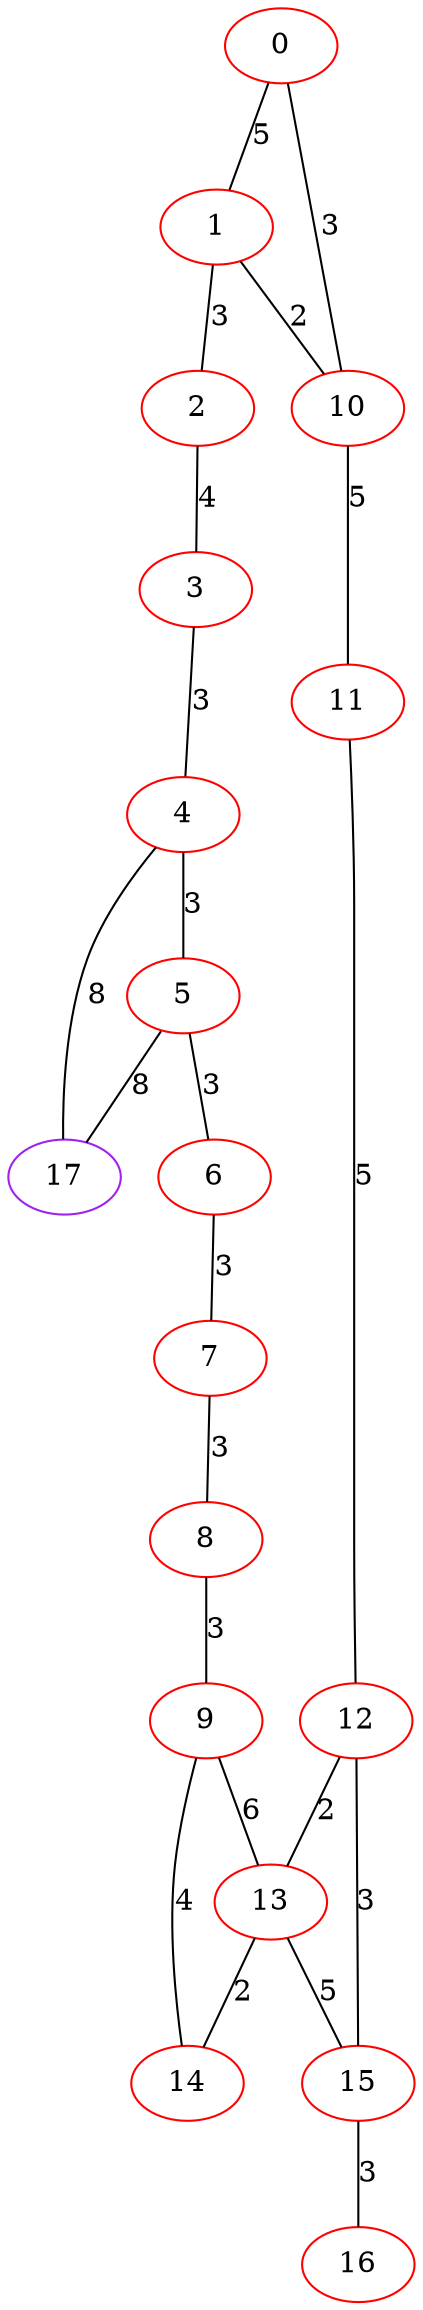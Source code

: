 graph "" {
0 [color=red, weight=1];
1 [color=red, weight=1];
2 [color=red, weight=1];
3 [color=red, weight=1];
4 [color=red, weight=1];
5 [color=red, weight=1];
6 [color=red, weight=1];
7 [color=red, weight=1];
8 [color=red, weight=1];
9 [color=red, weight=1];
10 [color=red, weight=1];
11 [color=red, weight=1];
12 [color=red, weight=1];
13 [color=red, weight=1];
14 [color=red, weight=1];
15 [color=red, weight=1];
16 [color=red, weight=1];
17 [color=purple, weight=4];
0 -- 1  [key=0, label=5];
0 -- 10  [key=0, label=3];
1 -- 2  [key=0, label=3];
1 -- 10  [key=0, label=2];
2 -- 3  [key=0, label=4];
3 -- 4  [key=0, label=3];
4 -- 17  [key=0, label=8];
4 -- 5  [key=0, label=3];
5 -- 17  [key=0, label=8];
5 -- 6  [key=0, label=3];
6 -- 7  [key=0, label=3];
7 -- 8  [key=0, label=3];
8 -- 9  [key=0, label=3];
9 -- 13  [key=0, label=6];
9 -- 14  [key=0, label=4];
10 -- 11  [key=0, label=5];
11 -- 12  [key=0, label=5];
12 -- 13  [key=0, label=2];
12 -- 15  [key=0, label=3];
13 -- 14  [key=0, label=2];
13 -- 15  [key=0, label=5];
15 -- 16  [key=0, label=3];
}
